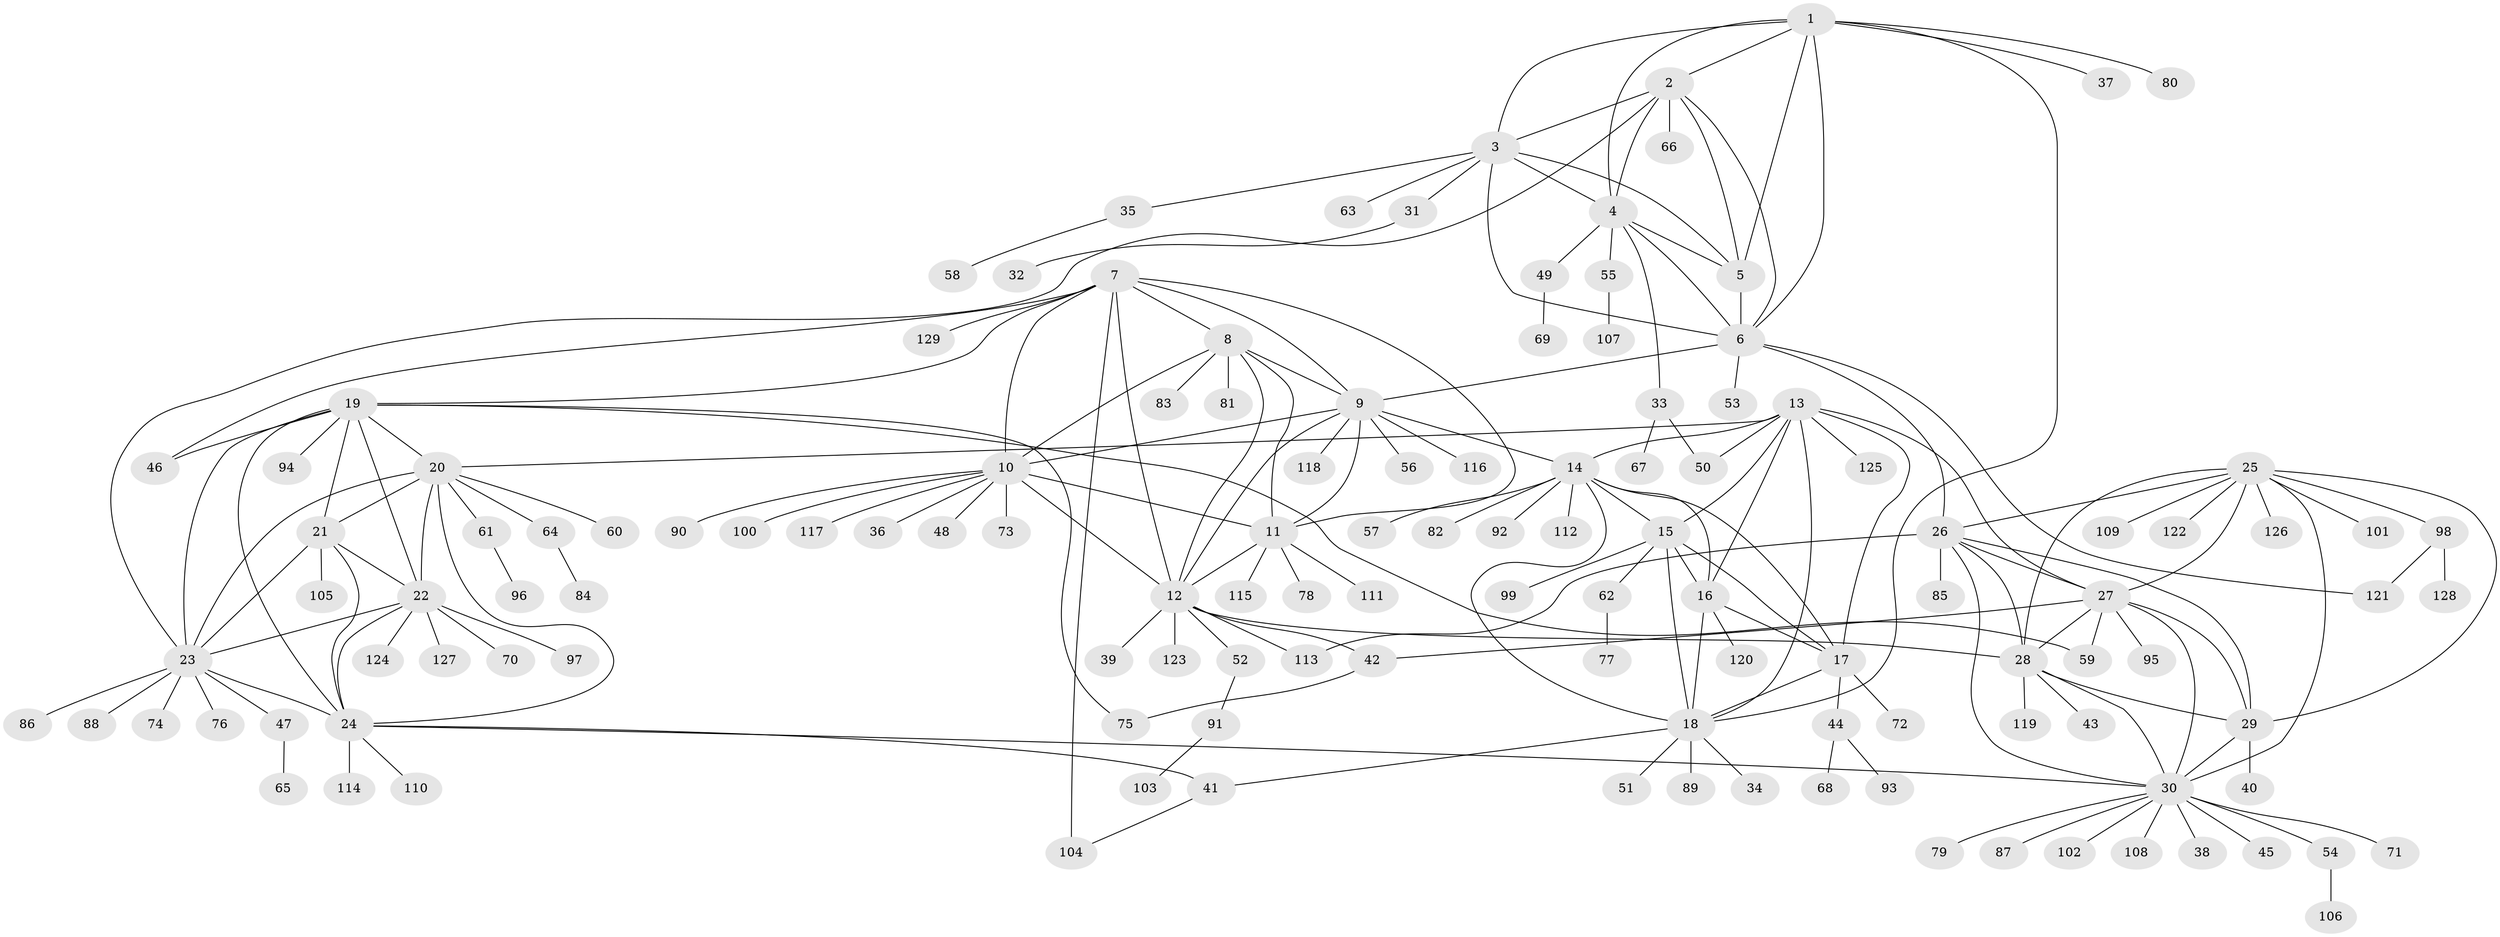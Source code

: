 // Generated by graph-tools (version 1.1) at 2025/56/03/09/25 04:56:03]
// undirected, 129 vertices, 193 edges
graph export_dot {
graph [start="1"]
  node [color=gray90,style=filled];
  1;
  2;
  3;
  4;
  5;
  6;
  7;
  8;
  9;
  10;
  11;
  12;
  13;
  14;
  15;
  16;
  17;
  18;
  19;
  20;
  21;
  22;
  23;
  24;
  25;
  26;
  27;
  28;
  29;
  30;
  31;
  32;
  33;
  34;
  35;
  36;
  37;
  38;
  39;
  40;
  41;
  42;
  43;
  44;
  45;
  46;
  47;
  48;
  49;
  50;
  51;
  52;
  53;
  54;
  55;
  56;
  57;
  58;
  59;
  60;
  61;
  62;
  63;
  64;
  65;
  66;
  67;
  68;
  69;
  70;
  71;
  72;
  73;
  74;
  75;
  76;
  77;
  78;
  79;
  80;
  81;
  82;
  83;
  84;
  85;
  86;
  87;
  88;
  89;
  90;
  91;
  92;
  93;
  94;
  95;
  96;
  97;
  98;
  99;
  100;
  101;
  102;
  103;
  104;
  105;
  106;
  107;
  108;
  109;
  110;
  111;
  112;
  113;
  114;
  115;
  116;
  117;
  118;
  119;
  120;
  121;
  122;
  123;
  124;
  125;
  126;
  127;
  128;
  129;
  1 -- 2;
  1 -- 3;
  1 -- 4;
  1 -- 5;
  1 -- 6;
  1 -- 18;
  1 -- 37;
  1 -- 80;
  2 -- 3;
  2 -- 4;
  2 -- 5;
  2 -- 6;
  2 -- 23;
  2 -- 66;
  3 -- 4;
  3 -- 5;
  3 -- 6;
  3 -- 31;
  3 -- 35;
  3 -- 63;
  4 -- 5;
  4 -- 6;
  4 -- 33;
  4 -- 49;
  4 -- 55;
  5 -- 6;
  6 -- 9;
  6 -- 26;
  6 -- 53;
  6 -- 121;
  7 -- 8;
  7 -- 9;
  7 -- 10;
  7 -- 11;
  7 -- 12;
  7 -- 19;
  7 -- 46;
  7 -- 104;
  7 -- 129;
  8 -- 9;
  8 -- 10;
  8 -- 11;
  8 -- 12;
  8 -- 81;
  8 -- 83;
  9 -- 10;
  9 -- 11;
  9 -- 12;
  9 -- 14;
  9 -- 56;
  9 -- 116;
  9 -- 118;
  10 -- 11;
  10 -- 12;
  10 -- 36;
  10 -- 48;
  10 -- 73;
  10 -- 90;
  10 -- 100;
  10 -- 117;
  11 -- 12;
  11 -- 78;
  11 -- 111;
  11 -- 115;
  12 -- 28;
  12 -- 39;
  12 -- 42;
  12 -- 52;
  12 -- 113;
  12 -- 123;
  13 -- 14;
  13 -- 15;
  13 -- 16;
  13 -- 17;
  13 -- 18;
  13 -- 20;
  13 -- 27;
  13 -- 50;
  13 -- 125;
  14 -- 15;
  14 -- 16;
  14 -- 17;
  14 -- 18;
  14 -- 57;
  14 -- 82;
  14 -- 92;
  14 -- 112;
  15 -- 16;
  15 -- 17;
  15 -- 18;
  15 -- 62;
  15 -- 99;
  16 -- 17;
  16 -- 18;
  16 -- 120;
  17 -- 18;
  17 -- 44;
  17 -- 72;
  18 -- 34;
  18 -- 41;
  18 -- 51;
  18 -- 89;
  19 -- 20;
  19 -- 21;
  19 -- 22;
  19 -- 23;
  19 -- 24;
  19 -- 46;
  19 -- 59;
  19 -- 75;
  19 -- 94;
  20 -- 21;
  20 -- 22;
  20 -- 23;
  20 -- 24;
  20 -- 60;
  20 -- 61;
  20 -- 64;
  21 -- 22;
  21 -- 23;
  21 -- 24;
  21 -- 105;
  22 -- 23;
  22 -- 24;
  22 -- 70;
  22 -- 97;
  22 -- 124;
  22 -- 127;
  23 -- 24;
  23 -- 47;
  23 -- 74;
  23 -- 76;
  23 -- 86;
  23 -- 88;
  24 -- 30;
  24 -- 41;
  24 -- 110;
  24 -- 114;
  25 -- 26;
  25 -- 27;
  25 -- 28;
  25 -- 29;
  25 -- 30;
  25 -- 98;
  25 -- 101;
  25 -- 109;
  25 -- 122;
  25 -- 126;
  26 -- 27;
  26 -- 28;
  26 -- 29;
  26 -- 30;
  26 -- 85;
  26 -- 113;
  27 -- 28;
  27 -- 29;
  27 -- 30;
  27 -- 42;
  27 -- 59;
  27 -- 95;
  28 -- 29;
  28 -- 30;
  28 -- 43;
  28 -- 119;
  29 -- 30;
  29 -- 40;
  30 -- 38;
  30 -- 45;
  30 -- 54;
  30 -- 71;
  30 -- 79;
  30 -- 87;
  30 -- 102;
  30 -- 108;
  31 -- 32;
  33 -- 50;
  33 -- 67;
  35 -- 58;
  41 -- 104;
  42 -- 75;
  44 -- 68;
  44 -- 93;
  47 -- 65;
  49 -- 69;
  52 -- 91;
  54 -- 106;
  55 -- 107;
  61 -- 96;
  62 -- 77;
  64 -- 84;
  91 -- 103;
  98 -- 121;
  98 -- 128;
}

